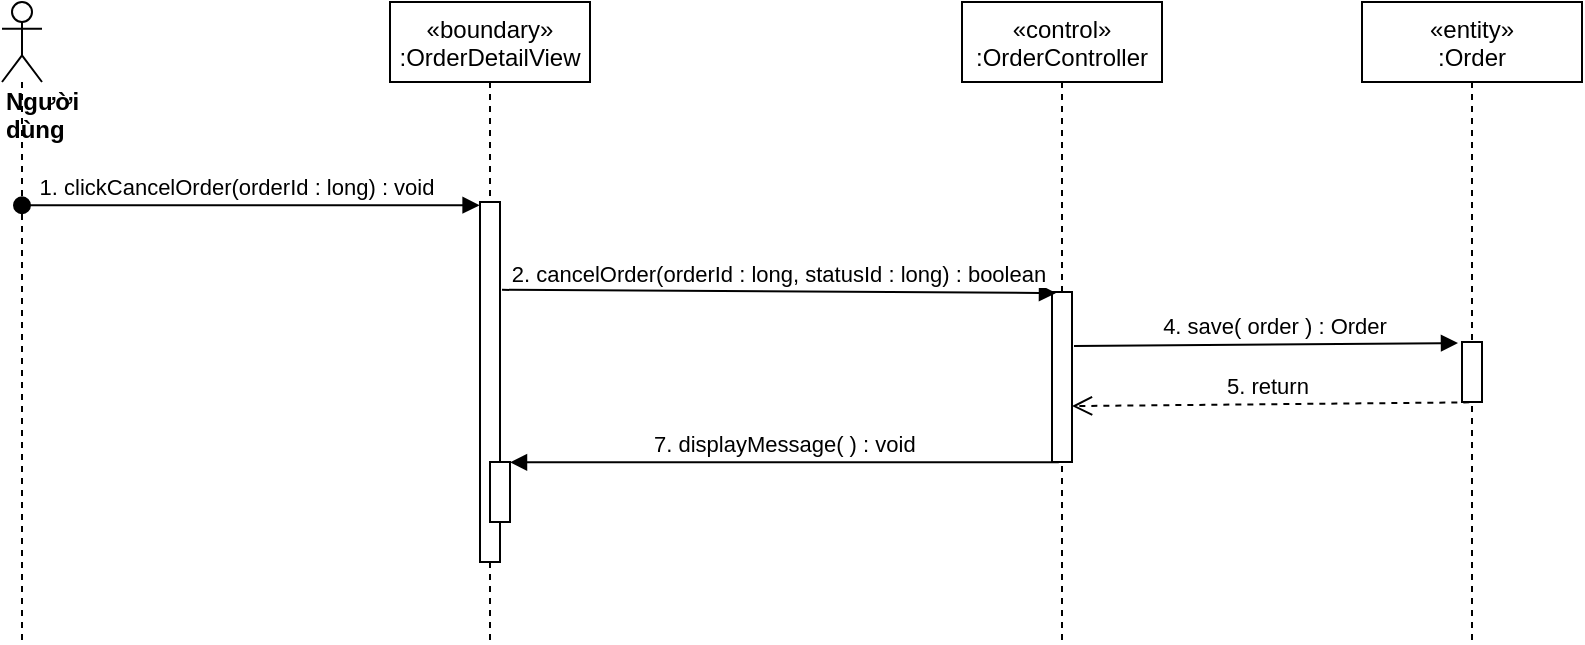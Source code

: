 <mxfile version="14.7.0" type="device"><diagram id="tzgrnkL6Tdmb68JfCZ-V" name="Page-1"><mxGraphModel dx="1108" dy="425" grid="1" gridSize="10" guides="1" tooltips="1" connect="1" arrows="1" fold="1" page="1" pageScale="1" pageWidth="827" pageHeight="1169" math="0" shadow="0"><root><mxCell id="0"/><mxCell id="1" parent="0"/><mxCell id="OVO0menMWDKUEy_TGuxL-1" value="«boundary»&#10;:OrderDetailView" style="shape=umlLifeline;perimeter=lifelinePerimeter;container=1;collapsible=0;recursiveResize=0;rounded=0;shadow=0;strokeWidth=1;" parent="1" vertex="1"><mxGeometry x="314" y="80" width="100" height="320" as="geometry"/></mxCell><mxCell id="OVO0menMWDKUEy_TGuxL-2" value="" style="points=[];perimeter=orthogonalPerimeter;rounded=0;shadow=0;strokeWidth=1;" parent="OVO0menMWDKUEy_TGuxL-1" vertex="1"><mxGeometry x="45" y="100" width="10" height="180" as="geometry"/></mxCell><mxCell id="OVO0menMWDKUEy_TGuxL-3" value="" style="html=1;points=[];perimeter=orthogonalPerimeter;" parent="OVO0menMWDKUEy_TGuxL-1" vertex="1"><mxGeometry x="50" y="230" width="10" height="30" as="geometry"/></mxCell><mxCell id="OVO0menMWDKUEy_TGuxL-4" value="«control»&#10;:OrderController" style="shape=umlLifeline;perimeter=lifelinePerimeter;container=1;collapsible=0;recursiveResize=0;rounded=0;shadow=0;strokeWidth=1;" parent="1" vertex="1"><mxGeometry x="600" y="80" width="100" height="320" as="geometry"/></mxCell><mxCell id="OVO0menMWDKUEy_TGuxL-5" value="" style="points=[];perimeter=orthogonalPerimeter;rounded=0;shadow=0;strokeWidth=1;" parent="OVO0menMWDKUEy_TGuxL-4" vertex="1"><mxGeometry x="45" y="145" width="10" height="85" as="geometry"/></mxCell><mxCell id="OVO0menMWDKUEy_TGuxL-6" value="&lt;div&gt;&lt;b&gt;Người dùng&lt;/b&gt;&lt;/div&gt;" style="shape=umlLifeline;participant=umlActor;perimeter=lifelinePerimeter;whiteSpace=wrap;html=1;container=1;collapsible=0;recursiveResize=0;verticalAlign=top;spacingTop=36;outlineConnect=0;align=left;" parent="1" vertex="1"><mxGeometry x="120" y="80" width="20" height="320" as="geometry"/></mxCell><mxCell id="OVO0menMWDKUEy_TGuxL-7" value="1. clickCancelOrder(orderId : long) : void" style="verticalAlign=bottom;startArrow=oval;endArrow=block;startSize=8;shadow=0;strokeWidth=1;entryX=-0.02;entryY=0.009;entryDx=0;entryDy=0;entryPerimeter=0;" parent="1" source="OVO0menMWDKUEy_TGuxL-6" target="OVO0menMWDKUEy_TGuxL-2" edge="1"><mxGeometry x="-0.06" relative="1" as="geometry"><mxPoint x="130" y="190" as="sourcePoint"/><mxPoint as="offset"/><mxPoint x="314.4" y="160.8" as="targetPoint"/></mxGeometry></mxCell><mxCell id="OVO0menMWDKUEy_TGuxL-10" value="2. cancelOrder(orderId : long, statusId : long) : boolean" style="html=1;verticalAlign=bottom;endArrow=block;exitX=1.1;exitY=0.244;exitDx=0;exitDy=0;exitPerimeter=0;entryX=0.2;entryY=0.006;entryDx=0;entryDy=0;entryPerimeter=0;" parent="1" source="OVO0menMWDKUEy_TGuxL-2" target="OVO0menMWDKUEy_TGuxL-5" edge="1"><mxGeometry width="80" relative="1" as="geometry"><mxPoint x="320" y="248" as="sourcePoint"/><mxPoint x="700" y="228" as="targetPoint"/></mxGeometry></mxCell><mxCell id="OVO0menMWDKUEy_TGuxL-12" value="«entity»&#10;:Order" style="shape=umlLifeline;perimeter=lifelinePerimeter;container=1;collapsible=0;recursiveResize=0;rounded=0;shadow=0;strokeWidth=1;" parent="1" vertex="1"><mxGeometry x="800" y="80" width="110" height="320" as="geometry"/></mxCell><mxCell id="OVO0menMWDKUEy_TGuxL-13" value="" style="points=[];perimeter=orthogonalPerimeter;rounded=0;shadow=0;strokeWidth=1;" parent="OVO0menMWDKUEy_TGuxL-12" vertex="1"><mxGeometry x="50" y="170" width="10" height="30" as="geometry"/></mxCell><mxCell id="OVO0menMWDKUEy_TGuxL-14" value="4. save( order ) : Order" style="html=1;verticalAlign=bottom;endArrow=block;entryX=-0.2;entryY=0.017;entryDx=0;entryDy=0;entryPerimeter=0;exitX=1.1;exitY=0.318;exitDx=0;exitDy=0;exitPerimeter=0;" parent="1" source="OVO0menMWDKUEy_TGuxL-5" target="OVO0menMWDKUEy_TGuxL-13" edge="1"><mxGeometry x="0.041" width="80" relative="1" as="geometry"><mxPoint x="680" y="256" as="sourcePoint"/><mxPoint x="1110" y="297" as="targetPoint"/><mxPoint as="offset"/></mxGeometry></mxCell><mxCell id="OVO0menMWDKUEy_TGuxL-15" value="5. return&amp;nbsp;" style="html=1;verticalAlign=bottom;endArrow=open;dashed=1;endSize=8;exitX=0.367;exitY=1.006;exitDx=0;exitDy=0;exitPerimeter=0;entryX=1;entryY=0.671;entryDx=0;entryDy=0;entryPerimeter=0;" parent="1" source="OVO0menMWDKUEy_TGuxL-13" target="OVO0menMWDKUEy_TGuxL-5" edge="1"><mxGeometry relative="1" as="geometry"><mxPoint x="1000" y="360" as="sourcePoint"/><mxPoint x="997" y="311.2" as="targetPoint"/></mxGeometry></mxCell><mxCell id="OVO0menMWDKUEy_TGuxL-17" value="7. displayMessage( ) : void" style="verticalAlign=bottom;endArrow=block;shadow=0;strokeWidth=1;exitX=0.34;exitY=1.002;exitDx=0;exitDy=0;exitPerimeter=0;" parent="1" source="OVO0menMWDKUEy_TGuxL-5" target="OVO0menMWDKUEy_TGuxL-3" edge="1"><mxGeometry relative="1" as="geometry"><mxPoint x="565" y="370" as="sourcePoint"/><mxPoint x="350" y="401" as="targetPoint"/></mxGeometry></mxCell></root></mxGraphModel></diagram></mxfile>